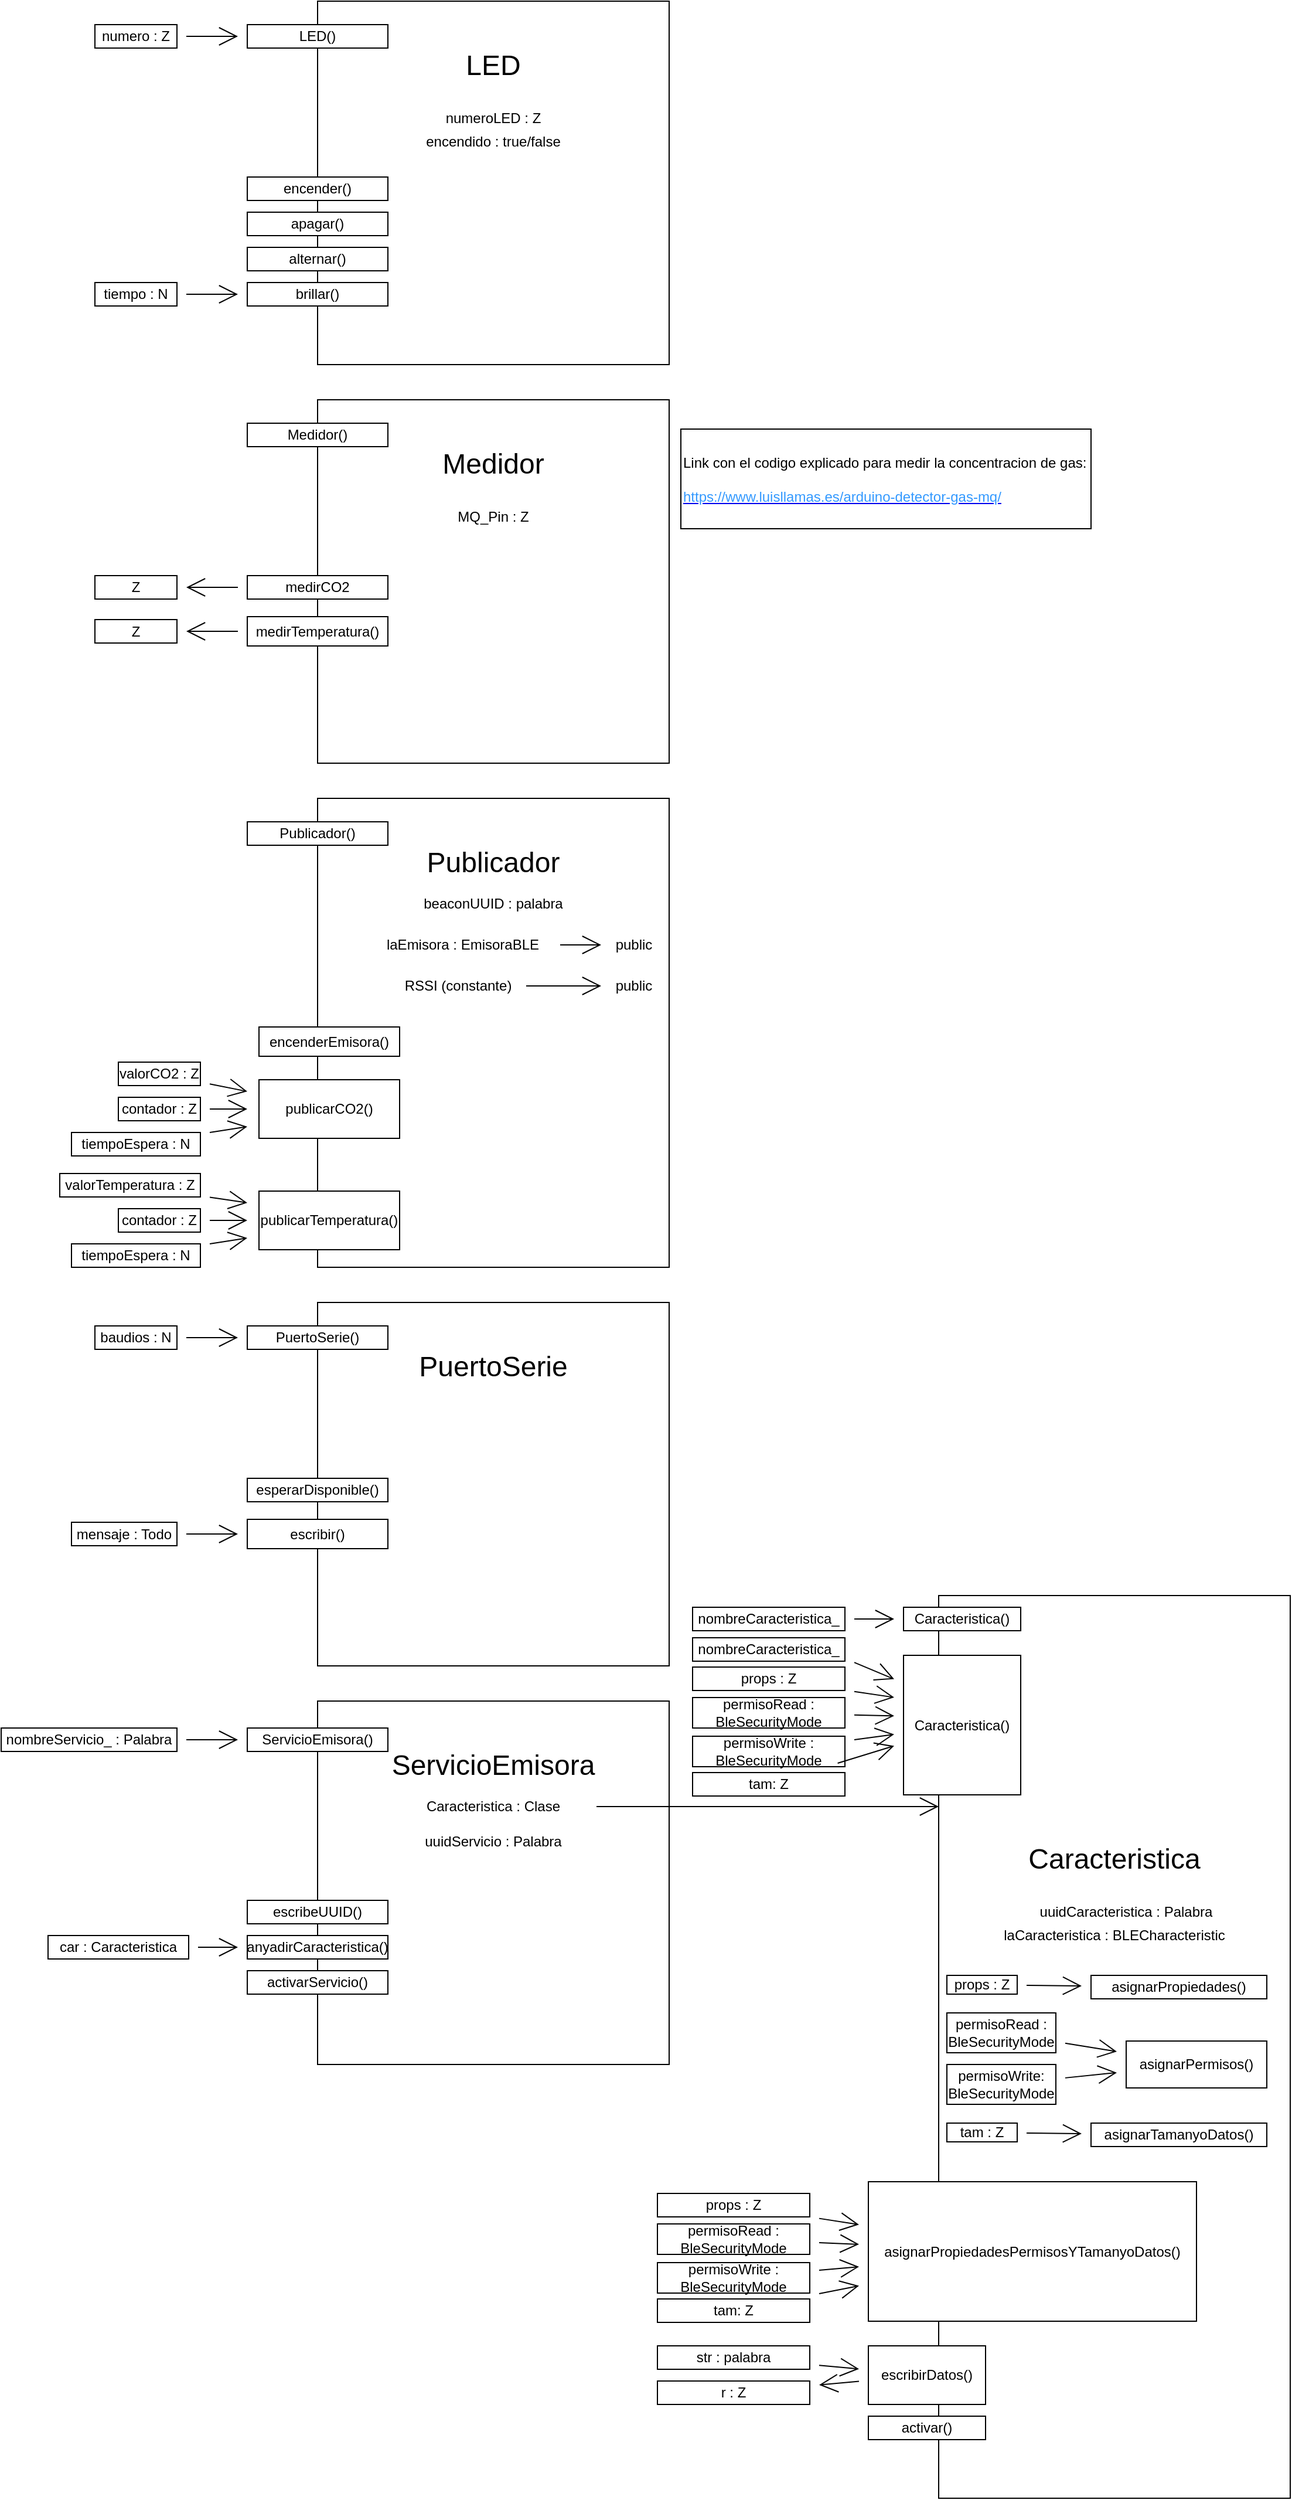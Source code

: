 <mxfile version="15.6.8" type="device"><diagram id="C5RBs43oDa-KdzZeNtuy" name="Page-1"><mxGraphModel dx="1483" dy="806" grid="1" gridSize="10" guides="1" tooltips="1" connect="1" arrows="1" fold="1" page="1" pageScale="1" pageWidth="827" pageHeight="1169" math="0" shadow="0"><root><mxCell id="WIyWlLk6GJQsqaUBKTNV-0"/><mxCell id="WIyWlLk6GJQsqaUBKTNV-1" parent="WIyWlLk6GJQsqaUBKTNV-0"/><mxCell id="JtwPhh4jglWqUuwUgCao-104" value="" style="rounded=0;whiteSpace=wrap;html=1;hachureGap=4;pointerEvents=0;strokeColor=default;" parent="WIyWlLk6GJQsqaUBKTNV-1" vertex="1"><mxGeometry x="820" y="1390" width="300" height="770" as="geometry"/></mxCell><mxCell id="JtwPhh4jglWqUuwUgCao-0" value="" style="rounded=0;whiteSpace=wrap;html=1;hachureGap=4;pointerEvents=0;strokeColor=default;" parent="WIyWlLk6GJQsqaUBKTNV-1" vertex="1"><mxGeometry x="290" y="30" width="300" height="310" as="geometry"/></mxCell><mxCell id="JtwPhh4jglWqUuwUgCao-1" value="&lt;font style=&quot;font-size: 24px&quot;&gt;LED&lt;/font&gt;" style="text;html=1;strokeColor=none;fillColor=none;align=center;verticalAlign=middle;whiteSpace=wrap;rounded=0;hachureGap=4;pointerEvents=0;" parent="WIyWlLk6GJQsqaUBKTNV-1" vertex="1"><mxGeometry x="390" y="60" width="100" height="50" as="geometry"/></mxCell><mxCell id="JtwPhh4jglWqUuwUgCao-2" value="numeroLED : Z" style="text;html=1;strokeColor=none;fillColor=none;align=center;verticalAlign=middle;whiteSpace=wrap;rounded=0;hachureGap=4;pointerEvents=0;" parent="WIyWlLk6GJQsqaUBKTNV-1" vertex="1"><mxGeometry x="325" y="120" width="230" height="20" as="geometry"/></mxCell><mxCell id="JtwPhh4jglWqUuwUgCao-3" value="encendido : true/false" style="text;html=1;strokeColor=none;fillColor=none;align=center;verticalAlign=middle;whiteSpace=wrap;rounded=0;hachureGap=4;pointerEvents=0;" parent="WIyWlLk6GJQsqaUBKTNV-1" vertex="1"><mxGeometry x="325" y="140" width="230" height="20" as="geometry"/></mxCell><mxCell id="JtwPhh4jglWqUuwUgCao-4" value="LED()" style="rounded=0;whiteSpace=wrap;html=1;hachureGap=4;pointerEvents=0;" parent="WIyWlLk6GJQsqaUBKTNV-1" vertex="1"><mxGeometry x="230" y="50" width="120" height="20" as="geometry"/></mxCell><mxCell id="JtwPhh4jglWqUuwUgCao-9" value="" style="edgeStyle=none;curved=1;rounded=0;orthogonalLoop=1;jettySize=auto;html=1;endArrow=open;startSize=14;endSize=14;sourcePerimeterSpacing=8;targetPerimeterSpacing=8;" parent="WIyWlLk6GJQsqaUBKTNV-1" source="JtwPhh4jglWqUuwUgCao-8" target="JtwPhh4jglWqUuwUgCao-4" edge="1"><mxGeometry relative="1" as="geometry"/></mxCell><mxCell id="JtwPhh4jglWqUuwUgCao-8" value="numero : Z" style="rounded=0;whiteSpace=wrap;html=1;hachureGap=4;pointerEvents=0;" parent="WIyWlLk6GJQsqaUBKTNV-1" vertex="1"><mxGeometry x="100" y="50" width="70" height="20" as="geometry"/></mxCell><mxCell id="JtwPhh4jglWqUuwUgCao-10" value="encender()" style="rounded=0;whiteSpace=wrap;html=1;hachureGap=4;pointerEvents=0;" parent="WIyWlLk6GJQsqaUBKTNV-1" vertex="1"><mxGeometry x="230" y="180" width="120" height="20" as="geometry"/></mxCell><mxCell id="JtwPhh4jglWqUuwUgCao-11" value="apagar()" style="rounded=0;whiteSpace=wrap;html=1;hachureGap=4;pointerEvents=0;" parent="WIyWlLk6GJQsqaUBKTNV-1" vertex="1"><mxGeometry x="230" y="210" width="120" height="20" as="geometry"/></mxCell><mxCell id="JtwPhh4jglWqUuwUgCao-12" value="alternar()" style="rounded=0;whiteSpace=wrap;html=1;hachureGap=4;pointerEvents=0;" parent="WIyWlLk6GJQsqaUBKTNV-1" vertex="1"><mxGeometry x="230" y="240" width="120" height="20" as="geometry"/></mxCell><mxCell id="JtwPhh4jglWqUuwUgCao-13" value="brillar()" style="rounded=0;whiteSpace=wrap;html=1;hachureGap=4;pointerEvents=0;" parent="WIyWlLk6GJQsqaUBKTNV-1" vertex="1"><mxGeometry x="230" y="270" width="120" height="20" as="geometry"/></mxCell><mxCell id="JtwPhh4jglWqUuwUgCao-16" value="" style="edgeStyle=none;curved=1;rounded=0;orthogonalLoop=1;jettySize=auto;html=1;endArrow=open;startSize=14;endSize=14;sourcePerimeterSpacing=8;targetPerimeterSpacing=8;" parent="WIyWlLk6GJQsqaUBKTNV-1" source="JtwPhh4jglWqUuwUgCao-14" target="JtwPhh4jglWqUuwUgCao-13" edge="1"><mxGeometry relative="1" as="geometry"/></mxCell><mxCell id="JtwPhh4jglWqUuwUgCao-14" value="tiempo : N" style="rounded=0;whiteSpace=wrap;html=1;hachureGap=4;pointerEvents=0;" parent="WIyWlLk6GJQsqaUBKTNV-1" vertex="1"><mxGeometry x="100" y="270" width="70" height="20" as="geometry"/></mxCell><mxCell id="JtwPhh4jglWqUuwUgCao-18" value="" style="rounded=0;whiteSpace=wrap;html=1;hachureGap=4;pointerEvents=0;strokeColor=default;" parent="WIyWlLk6GJQsqaUBKTNV-1" vertex="1"><mxGeometry x="290" y="370" width="300" height="310" as="geometry"/></mxCell><mxCell id="JtwPhh4jglWqUuwUgCao-19" value="&lt;font style=&quot;font-size: 24px&quot;&gt;Medidor&lt;/font&gt;" style="text;html=1;strokeColor=none;fillColor=none;align=center;verticalAlign=middle;whiteSpace=wrap;rounded=0;hachureGap=4;pointerEvents=0;" parent="WIyWlLk6GJQsqaUBKTNV-1" vertex="1"><mxGeometry x="390" y="400" width="100" height="50" as="geometry"/></mxCell><mxCell id="JtwPhh4jglWqUuwUgCao-22" value="Medidor()" style="rounded=0;whiteSpace=wrap;html=1;hachureGap=4;pointerEvents=0;" parent="WIyWlLk6GJQsqaUBKTNV-1" vertex="1"><mxGeometry x="230" y="390" width="120" height="20" as="geometry"/></mxCell><mxCell id="JtwPhh4jglWqUuwUgCao-33" value="" style="edgeStyle=none;curved=1;rounded=0;orthogonalLoop=1;jettySize=auto;html=1;endArrow=open;startSize=14;endSize=14;sourcePerimeterSpacing=8;targetPerimeterSpacing=8;" parent="WIyWlLk6GJQsqaUBKTNV-1" source="JtwPhh4jglWqUuwUgCao-25" target="JtwPhh4jglWqUuwUgCao-31" edge="1"><mxGeometry relative="1" as="geometry"/></mxCell><mxCell id="JtwPhh4jglWqUuwUgCao-25" value="medirCO2" style="rounded=0;whiteSpace=wrap;html=1;hachureGap=4;pointerEvents=0;" parent="WIyWlLk6GJQsqaUBKTNV-1" vertex="1"><mxGeometry x="230" y="520" width="120" height="20" as="geometry"/></mxCell><mxCell id="JtwPhh4jglWqUuwUgCao-29" value="" style="edgeStyle=none;curved=1;rounded=0;orthogonalLoop=1;jettySize=auto;html=1;endArrow=open;startSize=14;endSize=14;sourcePerimeterSpacing=8;targetPerimeterSpacing=8;" parent="WIyWlLk6GJQsqaUBKTNV-1" edge="1"><mxGeometry relative="1" as="geometry"><mxPoint x="222" y="620" as="targetPoint"/></mxGeometry></mxCell><mxCell id="JtwPhh4jglWqUuwUgCao-31" value="Z" style="rounded=0;whiteSpace=wrap;html=1;hachureGap=4;pointerEvents=0;" parent="WIyWlLk6GJQsqaUBKTNV-1" vertex="1"><mxGeometry x="100" y="520" width="70" height="20" as="geometry"/></mxCell><mxCell id="JtwPhh4jglWqUuwUgCao-40" value="" style="edgeStyle=none;curved=1;rounded=0;orthogonalLoop=1;jettySize=auto;html=1;endArrow=open;startSize=14;endSize=14;sourcePerimeterSpacing=8;targetPerimeterSpacing=8;" parent="WIyWlLk6GJQsqaUBKTNV-1" source="JtwPhh4jglWqUuwUgCao-37" target="JtwPhh4jglWqUuwUgCao-38" edge="1"><mxGeometry relative="1" as="geometry"/></mxCell><mxCell id="JtwPhh4jglWqUuwUgCao-37" value="medirTemperatura()" style="rounded=0;whiteSpace=wrap;html=1;hachureGap=4;pointerEvents=0;strokeColor=default;" parent="WIyWlLk6GJQsqaUBKTNV-1" vertex="1"><mxGeometry x="230" y="555" width="120" height="25" as="geometry"/></mxCell><mxCell id="JtwPhh4jglWqUuwUgCao-38" value="Z" style="rounded=0;whiteSpace=wrap;html=1;hachureGap=4;pointerEvents=0;" parent="WIyWlLk6GJQsqaUBKTNV-1" vertex="1"><mxGeometry x="100" y="557.5" width="70" height="20" as="geometry"/></mxCell><mxCell id="JtwPhh4jglWqUuwUgCao-41" value="" style="rounded=0;whiteSpace=wrap;html=1;hachureGap=4;pointerEvents=0;strokeColor=default;" parent="WIyWlLk6GJQsqaUBKTNV-1" vertex="1"><mxGeometry x="290" y="710" width="300" height="400" as="geometry"/></mxCell><mxCell id="JtwPhh4jglWqUuwUgCao-42" value="&lt;font style=&quot;font-size: 24px&quot;&gt;Publicador&lt;/font&gt;" style="text;html=1;strokeColor=none;fillColor=none;align=center;verticalAlign=middle;whiteSpace=wrap;rounded=0;hachureGap=4;pointerEvents=0;" parent="WIyWlLk6GJQsqaUBKTNV-1" vertex="1"><mxGeometry x="390" y="740" width="100" height="50" as="geometry"/></mxCell><mxCell id="JtwPhh4jglWqUuwUgCao-43" value="Publicador()" style="rounded=0;whiteSpace=wrap;html=1;hachureGap=4;pointerEvents=0;" parent="WIyWlLk6GJQsqaUBKTNV-1" vertex="1"><mxGeometry x="230" y="730" width="120" height="20" as="geometry"/></mxCell><mxCell id="JtwPhh4jglWqUuwUgCao-48" value="publicarCO2()" style="rounded=0;whiteSpace=wrap;html=1;hachureGap=4;pointerEvents=0;strokeColor=default;" parent="WIyWlLk6GJQsqaUBKTNV-1" vertex="1"><mxGeometry x="240" y="950" width="120" height="50" as="geometry"/></mxCell><mxCell id="JtwPhh4jglWqUuwUgCao-53" value="beaconUUID : palabra" style="text;html=1;strokeColor=none;fillColor=none;align=center;verticalAlign=middle;whiteSpace=wrap;rounded=0;hachureGap=4;pointerEvents=0;" parent="WIyWlLk6GJQsqaUBKTNV-1" vertex="1"><mxGeometry x="325" y="790" width="230" height="20" as="geometry"/></mxCell><mxCell id="JtwPhh4jglWqUuwUgCao-59" value="" style="edgeStyle=none;curved=1;rounded=0;orthogonalLoop=1;jettySize=auto;html=1;endArrow=open;startSize=14;endSize=14;sourcePerimeterSpacing=8;targetPerimeterSpacing=8;" parent="WIyWlLk6GJQsqaUBKTNV-1" source="JtwPhh4jglWqUuwUgCao-55" target="JtwPhh4jglWqUuwUgCao-58" edge="1"><mxGeometry relative="1" as="geometry"/></mxCell><mxCell id="JtwPhh4jglWqUuwUgCao-55" value="laEmisora : EmisoraBLE" style="rounded=0;whiteSpace=wrap;html=1;hachureGap=4;pointerEvents=0;strokeColor=none;" parent="WIyWlLk6GJQsqaUBKTNV-1" vertex="1"><mxGeometry x="339" y="820" width="150" height="30" as="geometry"/></mxCell><mxCell id="JtwPhh4jglWqUuwUgCao-58" value="public" style="text;html=1;strokeColor=none;fillColor=none;align=center;verticalAlign=middle;whiteSpace=wrap;rounded=0;hachureGap=4;pointerEvents=0;" parent="WIyWlLk6GJQsqaUBKTNV-1" vertex="1"><mxGeometry x="540" y="825" width="40" height="20" as="geometry"/></mxCell><mxCell id="JtwPhh4jglWqUuwUgCao-62" value="" style="edgeStyle=none;curved=1;rounded=0;orthogonalLoop=1;jettySize=auto;html=1;endArrow=open;startSize=14;endSize=14;sourcePerimeterSpacing=8;targetPerimeterSpacing=8;" parent="WIyWlLk6GJQsqaUBKTNV-1" source="JtwPhh4jglWqUuwUgCao-60" target="JtwPhh4jglWqUuwUgCao-61" edge="1"><mxGeometry relative="1" as="geometry"/></mxCell><mxCell id="JtwPhh4jglWqUuwUgCao-60" value="RSSI (constante)" style="text;html=1;strokeColor=none;fillColor=none;align=center;verticalAlign=middle;whiteSpace=wrap;rounded=0;hachureGap=4;pointerEvents=0;" parent="WIyWlLk6GJQsqaUBKTNV-1" vertex="1"><mxGeometry x="360" y="860" width="100" height="20" as="geometry"/></mxCell><mxCell id="JtwPhh4jglWqUuwUgCao-61" value="public" style="text;html=1;strokeColor=none;fillColor=none;align=center;verticalAlign=middle;whiteSpace=wrap;rounded=0;hachureGap=4;pointerEvents=0;" parent="WIyWlLk6GJQsqaUBKTNV-1" vertex="1"><mxGeometry x="540" y="860" width="40" height="20" as="geometry"/></mxCell><mxCell id="JtwPhh4jglWqUuwUgCao-63" value="encenderEmisora()" style="rounded=0;whiteSpace=wrap;html=1;hachureGap=4;pointerEvents=0;strokeColor=default;" parent="WIyWlLk6GJQsqaUBKTNV-1" vertex="1"><mxGeometry x="240" y="905" width="120" height="25" as="geometry"/></mxCell><mxCell id="JtwPhh4jglWqUuwUgCao-69" style="edgeStyle=none;curved=1;rounded=0;orthogonalLoop=1;jettySize=auto;html=1;endArrow=open;startSize=14;endSize=14;sourcePerimeterSpacing=8;targetPerimeterSpacing=8;" parent="WIyWlLk6GJQsqaUBKTNV-1" source="JtwPhh4jglWqUuwUgCao-64" edge="1"><mxGeometry relative="1" as="geometry"><mxPoint x="230" y="960" as="targetPoint"/></mxGeometry></mxCell><mxCell id="JtwPhh4jglWqUuwUgCao-64" value="valorCO2 : Z" style="rounded=0;whiteSpace=wrap;html=1;hachureGap=4;pointerEvents=0;" parent="WIyWlLk6GJQsqaUBKTNV-1" vertex="1"><mxGeometry x="120" y="935" width="70" height="20" as="geometry"/></mxCell><mxCell id="JtwPhh4jglWqUuwUgCao-72" style="edgeStyle=none;curved=1;rounded=0;orthogonalLoop=1;jettySize=auto;html=1;endArrow=open;startSize=14;endSize=14;sourcePerimeterSpacing=8;targetPerimeterSpacing=8;" parent="WIyWlLk6GJQsqaUBKTNV-1" source="JtwPhh4jglWqUuwUgCao-65" edge="1"><mxGeometry relative="1" as="geometry"><mxPoint x="230" y="975" as="targetPoint"/></mxGeometry></mxCell><mxCell id="JtwPhh4jglWqUuwUgCao-65" value="contador : Z" style="rounded=0;whiteSpace=wrap;html=1;hachureGap=4;pointerEvents=0;" parent="WIyWlLk6GJQsqaUBKTNV-1" vertex="1"><mxGeometry x="120" y="965" width="70" height="20" as="geometry"/></mxCell><mxCell id="JtwPhh4jglWqUuwUgCao-73" style="edgeStyle=none;curved=1;rounded=0;orthogonalLoop=1;jettySize=auto;html=1;endArrow=open;startSize=14;endSize=14;sourcePerimeterSpacing=8;targetPerimeterSpacing=8;" parent="WIyWlLk6GJQsqaUBKTNV-1" source="JtwPhh4jglWqUuwUgCao-67" edge="1"><mxGeometry relative="1" as="geometry"><mxPoint x="230" y="990" as="targetPoint"/></mxGeometry></mxCell><mxCell id="JtwPhh4jglWqUuwUgCao-67" value="tiempoEspera : N" style="rounded=0;whiteSpace=wrap;html=1;hachureGap=4;pointerEvents=0;" parent="WIyWlLk6GJQsqaUBKTNV-1" vertex="1"><mxGeometry x="80" y="995" width="110" height="20" as="geometry"/></mxCell><mxCell id="JtwPhh4jglWqUuwUgCao-74" value="publicarTemperatura()" style="rounded=0;whiteSpace=wrap;html=1;hachureGap=4;pointerEvents=0;strokeColor=default;" parent="WIyWlLk6GJQsqaUBKTNV-1" vertex="1"><mxGeometry x="240" y="1045" width="120" height="50" as="geometry"/></mxCell><mxCell id="JtwPhh4jglWqUuwUgCao-75" style="edgeStyle=none;curved=1;rounded=0;orthogonalLoop=1;jettySize=auto;html=1;endArrow=open;startSize=14;endSize=14;sourcePerimeterSpacing=8;targetPerimeterSpacing=8;" parent="WIyWlLk6GJQsqaUBKTNV-1" source="JtwPhh4jglWqUuwUgCao-76" edge="1"><mxGeometry relative="1" as="geometry"><mxPoint x="230" y="1055" as="targetPoint"/></mxGeometry></mxCell><mxCell id="JtwPhh4jglWqUuwUgCao-76" value="valorTemperatura : Z" style="rounded=0;whiteSpace=wrap;html=1;hachureGap=4;pointerEvents=0;" parent="WIyWlLk6GJQsqaUBKTNV-1" vertex="1"><mxGeometry x="70" y="1030" width="120" height="20" as="geometry"/></mxCell><mxCell id="JtwPhh4jglWqUuwUgCao-77" style="edgeStyle=none;curved=1;rounded=0;orthogonalLoop=1;jettySize=auto;html=1;endArrow=open;startSize=14;endSize=14;sourcePerimeterSpacing=8;targetPerimeterSpacing=8;" parent="WIyWlLk6GJQsqaUBKTNV-1" source="JtwPhh4jglWqUuwUgCao-78" edge="1"><mxGeometry relative="1" as="geometry"><mxPoint x="230" y="1070" as="targetPoint"/></mxGeometry></mxCell><mxCell id="JtwPhh4jglWqUuwUgCao-78" value="contador : Z" style="rounded=0;whiteSpace=wrap;html=1;hachureGap=4;pointerEvents=0;" parent="WIyWlLk6GJQsqaUBKTNV-1" vertex="1"><mxGeometry x="120" y="1060" width="70" height="20" as="geometry"/></mxCell><mxCell id="JtwPhh4jglWqUuwUgCao-79" style="edgeStyle=none;curved=1;rounded=0;orthogonalLoop=1;jettySize=auto;html=1;endArrow=open;startSize=14;endSize=14;sourcePerimeterSpacing=8;targetPerimeterSpacing=8;" parent="WIyWlLk6GJQsqaUBKTNV-1" source="JtwPhh4jglWqUuwUgCao-80" edge="1"><mxGeometry relative="1" as="geometry"><mxPoint x="230" y="1085" as="targetPoint"/></mxGeometry></mxCell><mxCell id="JtwPhh4jglWqUuwUgCao-80" value="tiempoEspera : N" style="rounded=0;whiteSpace=wrap;html=1;hachureGap=4;pointerEvents=0;" parent="WIyWlLk6GJQsqaUBKTNV-1" vertex="1"><mxGeometry x="80" y="1090" width="110" height="20" as="geometry"/></mxCell><mxCell id="JtwPhh4jglWqUuwUgCao-81" value="" style="rounded=0;whiteSpace=wrap;html=1;hachureGap=4;pointerEvents=0;strokeColor=default;" parent="WIyWlLk6GJQsqaUBKTNV-1" vertex="1"><mxGeometry x="290" y="1140" width="300" height="310" as="geometry"/></mxCell><mxCell id="JtwPhh4jglWqUuwUgCao-82" value="&lt;font style=&quot;font-size: 24px&quot;&gt;PuertoSerie&lt;/font&gt;" style="text;html=1;strokeColor=none;fillColor=none;align=center;verticalAlign=middle;whiteSpace=wrap;rounded=0;hachureGap=4;pointerEvents=0;" parent="WIyWlLk6GJQsqaUBKTNV-1" vertex="1"><mxGeometry x="390" y="1170" width="100" height="50" as="geometry"/></mxCell><mxCell id="JtwPhh4jglWqUuwUgCao-83" value="PuertoSerie()" style="rounded=0;whiteSpace=wrap;html=1;hachureGap=4;pointerEvents=0;" parent="WIyWlLk6GJQsqaUBKTNV-1" vertex="1"><mxGeometry x="230" y="1160" width="120" height="20" as="geometry"/></mxCell><mxCell id="JtwPhh4jglWqUuwUgCao-85" value="esperarDisponible()" style="rounded=0;whiteSpace=wrap;html=1;hachureGap=4;pointerEvents=0;" parent="WIyWlLk6GJQsqaUBKTNV-1" vertex="1"><mxGeometry x="230" y="1290" width="120" height="20" as="geometry"/></mxCell><mxCell id="JtwPhh4jglWqUuwUgCao-88" value="escribir()" style="rounded=0;whiteSpace=wrap;html=1;hachureGap=4;pointerEvents=0;strokeColor=default;" parent="WIyWlLk6GJQsqaUBKTNV-1" vertex="1"><mxGeometry x="230" y="1325" width="120" height="25" as="geometry"/></mxCell><mxCell id="JtwPhh4jglWqUuwUgCao-92" value="" style="edgeStyle=none;curved=1;rounded=0;orthogonalLoop=1;jettySize=auto;html=1;endArrow=open;startSize=14;endSize=14;sourcePerimeterSpacing=8;targetPerimeterSpacing=8;" parent="WIyWlLk6GJQsqaUBKTNV-1" source="JtwPhh4jglWqUuwUgCao-89" target="JtwPhh4jglWqUuwUgCao-88" edge="1"><mxGeometry relative="1" as="geometry"/></mxCell><mxCell id="JtwPhh4jglWqUuwUgCao-89" value="mensaje : Todo" style="rounded=0;whiteSpace=wrap;html=1;hachureGap=4;pointerEvents=0;" parent="WIyWlLk6GJQsqaUBKTNV-1" vertex="1"><mxGeometry x="80" y="1327.5" width="90" height="20" as="geometry"/></mxCell><mxCell id="JtwPhh4jglWqUuwUgCao-91" value="" style="edgeStyle=none;curved=1;rounded=0;orthogonalLoop=1;jettySize=auto;html=1;endArrow=open;startSize=14;endSize=14;sourcePerimeterSpacing=8;targetPerimeterSpacing=8;" parent="WIyWlLk6GJQsqaUBKTNV-1" source="JtwPhh4jglWqUuwUgCao-90" target="JtwPhh4jglWqUuwUgCao-83" edge="1"><mxGeometry relative="1" as="geometry"/></mxCell><mxCell id="JtwPhh4jglWqUuwUgCao-90" value="baudios : N" style="rounded=0;whiteSpace=wrap;html=1;hachureGap=4;pointerEvents=0;" parent="WIyWlLk6GJQsqaUBKTNV-1" vertex="1"><mxGeometry x="100" y="1160" width="70" height="20" as="geometry"/></mxCell><mxCell id="JtwPhh4jglWqUuwUgCao-93" value="" style="rounded=0;whiteSpace=wrap;html=1;hachureGap=4;pointerEvents=0;strokeColor=default;" parent="WIyWlLk6GJQsqaUBKTNV-1" vertex="1"><mxGeometry x="290" y="1480" width="300" height="310" as="geometry"/></mxCell><mxCell id="JtwPhh4jglWqUuwUgCao-94" value="&lt;font style=&quot;font-size: 24px&quot;&gt;ServicioEmisora&lt;/font&gt;" style="text;html=1;strokeColor=none;fillColor=none;align=center;verticalAlign=middle;whiteSpace=wrap;rounded=0;hachureGap=4;pointerEvents=0;" parent="WIyWlLk6GJQsqaUBKTNV-1" vertex="1"><mxGeometry x="390" y="1510" width="100" height="50" as="geometry"/></mxCell><mxCell id="JtwPhh4jglWqUuwUgCao-112" style="edgeStyle=none;curved=1;rounded=0;orthogonalLoop=1;jettySize=auto;html=1;endArrow=open;startSize=14;endSize=14;sourcePerimeterSpacing=8;targetPerimeterSpacing=8;" parent="WIyWlLk6GJQsqaUBKTNV-1" source="JtwPhh4jglWqUuwUgCao-102" edge="1"><mxGeometry relative="1" as="geometry"><mxPoint x="820" y="1570" as="targetPoint"/></mxGeometry></mxCell><mxCell id="JtwPhh4jglWqUuwUgCao-102" value="Caracteristica : Clase" style="text;html=1;strokeColor=none;fillColor=none;align=center;verticalAlign=middle;whiteSpace=wrap;rounded=0;hachureGap=4;pointerEvents=0;" parent="WIyWlLk6GJQsqaUBKTNV-1" vertex="1"><mxGeometry x="360" y="1560" width="160" height="20" as="geometry"/></mxCell><mxCell id="JtwPhh4jglWqUuwUgCao-105" value="&lt;font style=&quot;font-size: 24px&quot;&gt;Caracteristica&lt;/font&gt;" style="text;html=1;strokeColor=none;fillColor=none;align=center;verticalAlign=middle;whiteSpace=wrap;rounded=0;hachureGap=4;pointerEvents=0;" parent="WIyWlLk6GJQsqaUBKTNV-1" vertex="1"><mxGeometry x="920" y="1590" width="100" height="50" as="geometry"/></mxCell><mxCell id="JtwPhh4jglWqUuwUgCao-106" value="Caracteristica()" style="rounded=0;whiteSpace=wrap;html=1;hachureGap=4;pointerEvents=0;" parent="WIyWlLk6GJQsqaUBKTNV-1" vertex="1"><mxGeometry x="790" y="1400" width="100" height="20" as="geometry"/></mxCell><mxCell id="JtwPhh4jglWqUuwUgCao-115" value="" style="edgeStyle=none;curved=1;rounded=0;orthogonalLoop=1;jettySize=auto;html=1;endArrow=open;startSize=14;endSize=14;sourcePerimeterSpacing=8;targetPerimeterSpacing=8;" parent="WIyWlLk6GJQsqaUBKTNV-1" source="JtwPhh4jglWqUuwUgCao-111" target="JtwPhh4jglWqUuwUgCao-106" edge="1"><mxGeometry relative="1" as="geometry"/></mxCell><mxCell id="JtwPhh4jglWqUuwUgCao-111" value="nombreCaracteristica_" style="rounded=0;whiteSpace=wrap;html=1;hachureGap=4;pointerEvents=0;" parent="WIyWlLk6GJQsqaUBKTNV-1" vertex="1"><mxGeometry x="610" y="1400" width="130" height="20" as="geometry"/></mxCell><mxCell id="JtwPhh4jglWqUuwUgCao-113" value="laCaracteristica : BLECharacteristic" style="text;html=1;strokeColor=none;fillColor=none;align=center;verticalAlign=middle;whiteSpace=wrap;rounded=0;hachureGap=4;pointerEvents=0;" parent="WIyWlLk6GJQsqaUBKTNV-1" vertex="1"><mxGeometry x="865" y="1670" width="210" height="20" as="geometry"/></mxCell><mxCell id="JtwPhh4jglWqUuwUgCao-114" value="uuidCaracteristica : Palabra" style="text;html=1;strokeColor=none;fillColor=none;align=center;verticalAlign=middle;whiteSpace=wrap;rounded=0;hachureGap=4;pointerEvents=0;" parent="WIyWlLk6GJQsqaUBKTNV-1" vertex="1"><mxGeometry x="900" y="1650" width="160" height="20" as="geometry"/></mxCell><mxCell id="JtwPhh4jglWqUuwUgCao-117" value="Caracteristica()" style="rounded=0;whiteSpace=wrap;html=1;hachureGap=4;pointerEvents=0;" parent="WIyWlLk6GJQsqaUBKTNV-1" vertex="1"><mxGeometry x="790" y="1441" width="100" height="119" as="geometry"/></mxCell><mxCell id="JtwPhh4jglWqUuwUgCao-118" value="" style="edgeStyle=none;curved=1;rounded=0;orthogonalLoop=1;jettySize=auto;html=1;endArrow=open;startSize=14;endSize=14;sourcePerimeterSpacing=8;targetPerimeterSpacing=8;" parent="WIyWlLk6GJQsqaUBKTNV-1" edge="1"><mxGeometry relative="1" as="geometry"><mxPoint x="748" y="1447.061" as="sourcePoint"/><mxPoint x="782" y="1461.266" as="targetPoint"/></mxGeometry></mxCell><mxCell id="JtwPhh4jglWqUuwUgCao-119" value="nombreCaracteristica_" style="rounded=0;whiteSpace=wrap;html=1;hachureGap=4;pointerEvents=0;" parent="WIyWlLk6GJQsqaUBKTNV-1" vertex="1"><mxGeometry x="610" y="1426" width="130" height="20" as="geometry"/></mxCell><mxCell id="JtwPhh4jglWqUuwUgCao-121" value="" style="edgeStyle=none;curved=1;rounded=0;orthogonalLoop=1;jettySize=auto;html=1;endArrow=open;startSize=14;endSize=14;sourcePerimeterSpacing=8;targetPerimeterSpacing=8;" parent="WIyWlLk6GJQsqaUBKTNV-1" source="JtwPhh4jglWqUuwUgCao-120" edge="1"><mxGeometry relative="1" as="geometry"><mxPoint x="782" y="1476.888" as="targetPoint"/></mxGeometry></mxCell><mxCell id="JtwPhh4jglWqUuwUgCao-120" value="props : Z" style="rounded=0;whiteSpace=wrap;html=1;hachureGap=4;pointerEvents=0;" parent="WIyWlLk6GJQsqaUBKTNV-1" vertex="1"><mxGeometry x="610" y="1451" width="130" height="20" as="geometry"/></mxCell><mxCell id="JtwPhh4jglWqUuwUgCao-125" value="" style="edgeStyle=none;curved=1;rounded=0;orthogonalLoop=1;jettySize=auto;html=1;endArrow=open;startSize=14;endSize=14;sourcePerimeterSpacing=8;targetPerimeterSpacing=8;" parent="WIyWlLk6GJQsqaUBKTNV-1" source="JtwPhh4jglWqUuwUgCao-122" edge="1"><mxGeometry relative="1" as="geometry"><mxPoint x="782" y="1492.676" as="targetPoint"/></mxGeometry></mxCell><mxCell id="JtwPhh4jglWqUuwUgCao-122" value="permisoRead : BleSecurityMode" style="rounded=0;whiteSpace=wrap;html=1;hachureGap=4;pointerEvents=0;" parent="WIyWlLk6GJQsqaUBKTNV-1" vertex="1"><mxGeometry x="610" y="1477" width="130" height="26" as="geometry"/></mxCell><mxCell id="JtwPhh4jglWqUuwUgCao-126" value="" style="edgeStyle=none;curved=1;rounded=0;orthogonalLoop=1;jettySize=auto;html=1;endArrow=open;startSize=14;endSize=14;sourcePerimeterSpacing=8;targetPerimeterSpacing=8;" parent="WIyWlLk6GJQsqaUBKTNV-1" source="JtwPhh4jglWqUuwUgCao-123" target="JtwPhh4jglWqUuwUgCao-117" edge="1"><mxGeometry relative="1" as="geometry"/></mxCell><mxCell id="JtwPhh4jglWqUuwUgCao-123" value="permisoWrite : BleSecurityMode" style="rounded=0;whiteSpace=wrap;html=1;hachureGap=4;pointerEvents=0;" parent="WIyWlLk6GJQsqaUBKTNV-1" vertex="1"><mxGeometry x="610" y="1510" width="130" height="26" as="geometry"/></mxCell><mxCell id="JtwPhh4jglWqUuwUgCao-127" value="" style="edgeStyle=none;curved=1;rounded=0;orthogonalLoop=1;jettySize=auto;html=1;endArrow=open;startSize=14;endSize=14;sourcePerimeterSpacing=8;targetPerimeterSpacing=8;" parent="WIyWlLk6GJQsqaUBKTNV-1" source="JtwPhh4jglWqUuwUgCao-124" target="JtwPhh4jglWqUuwUgCao-117" edge="1"><mxGeometry relative="1" as="geometry"/></mxCell><mxCell id="JtwPhh4jglWqUuwUgCao-124" value="tam: Z" style="rounded=0;whiteSpace=wrap;html=1;hachureGap=4;pointerEvents=0;" parent="WIyWlLk6GJQsqaUBKTNV-1" vertex="1"><mxGeometry x="610" y="1541" width="130" height="20" as="geometry"/></mxCell><mxCell id="JtwPhh4jglWqUuwUgCao-130" value="asignarPropiedades()" style="rounded=0;whiteSpace=wrap;html=1;hachureGap=4;pointerEvents=0;strokeColor=default;" parent="WIyWlLk6GJQsqaUBKTNV-1" vertex="1"><mxGeometry x="950" y="1714" width="150" height="20" as="geometry"/></mxCell><mxCell id="JtwPhh4jglWqUuwUgCao-132" value="" style="edgeStyle=none;curved=1;rounded=0;orthogonalLoop=1;jettySize=auto;html=1;endArrow=open;startSize=14;endSize=14;sourcePerimeterSpacing=8;targetPerimeterSpacing=8;" parent="WIyWlLk6GJQsqaUBKTNV-1" source="JtwPhh4jglWqUuwUgCao-131" target="JtwPhh4jglWqUuwUgCao-130" edge="1"><mxGeometry relative="1" as="geometry"/></mxCell><mxCell id="JtwPhh4jglWqUuwUgCao-131" value="props : Z" style="rounded=0;whiteSpace=wrap;html=1;hachureGap=4;pointerEvents=0;strokeColor=default;" parent="WIyWlLk6GJQsqaUBKTNV-1" vertex="1"><mxGeometry x="827" y="1714" width="60" height="16" as="geometry"/></mxCell><mxCell id="JtwPhh4jglWqUuwUgCao-133" value="asignarPermisos()" style="rounded=0;whiteSpace=wrap;html=1;hachureGap=4;pointerEvents=0;strokeColor=default;" parent="WIyWlLk6GJQsqaUBKTNV-1" vertex="1"><mxGeometry x="980" y="1770" width="120" height="40" as="geometry"/></mxCell><mxCell id="JtwPhh4jglWqUuwUgCao-135" value="" style="edgeStyle=none;curved=1;rounded=0;orthogonalLoop=1;jettySize=auto;html=1;endArrow=open;startSize=14;endSize=14;sourcePerimeterSpacing=8;targetPerimeterSpacing=8;" parent="WIyWlLk6GJQsqaUBKTNV-1" source="JtwPhh4jglWqUuwUgCao-134" target="JtwPhh4jglWqUuwUgCao-133" edge="1"><mxGeometry relative="1" as="geometry"/></mxCell><mxCell id="JtwPhh4jglWqUuwUgCao-134" value="permisoRead : BleSecurityMode" style="rounded=0;whiteSpace=wrap;html=1;hachureGap=4;pointerEvents=0;strokeColor=default;" parent="WIyWlLk6GJQsqaUBKTNV-1" vertex="1"><mxGeometry x="827" y="1746" width="93" height="34" as="geometry"/></mxCell><mxCell id="JtwPhh4jglWqUuwUgCao-138" value="" style="edgeStyle=none;curved=1;rounded=0;orthogonalLoop=1;jettySize=auto;html=1;endArrow=open;startSize=14;endSize=14;sourcePerimeterSpacing=8;targetPerimeterSpacing=8;" parent="WIyWlLk6GJQsqaUBKTNV-1" source="JtwPhh4jglWqUuwUgCao-136" target="JtwPhh4jglWqUuwUgCao-133" edge="1"><mxGeometry relative="1" as="geometry"/></mxCell><mxCell id="JtwPhh4jglWqUuwUgCao-136" value="permisoWrite: BleSecurityMode" style="rounded=0;whiteSpace=wrap;html=1;hachureGap=4;pointerEvents=0;strokeColor=default;" parent="WIyWlLk6GJQsqaUBKTNV-1" vertex="1"><mxGeometry x="827" y="1790" width="93" height="34" as="geometry"/></mxCell><mxCell id="JtwPhh4jglWqUuwUgCao-139" value="asignarTamanyoDatos()" style="rounded=0;whiteSpace=wrap;html=1;hachureGap=4;pointerEvents=0;strokeColor=default;" parent="WIyWlLk6GJQsqaUBKTNV-1" vertex="1"><mxGeometry x="950" y="1840" width="150" height="20" as="geometry"/></mxCell><mxCell id="JtwPhh4jglWqUuwUgCao-140" value="" style="edgeStyle=none;curved=1;rounded=0;orthogonalLoop=1;jettySize=auto;html=1;endArrow=open;startSize=14;endSize=14;sourcePerimeterSpacing=8;targetPerimeterSpacing=8;" parent="WIyWlLk6GJQsqaUBKTNV-1" source="JtwPhh4jglWqUuwUgCao-141" target="JtwPhh4jglWqUuwUgCao-139" edge="1"><mxGeometry relative="1" as="geometry"/></mxCell><mxCell id="JtwPhh4jglWqUuwUgCao-141" value="tam : Z" style="rounded=0;whiteSpace=wrap;html=1;hachureGap=4;pointerEvents=0;strokeColor=default;" parent="WIyWlLk6GJQsqaUBKTNV-1" vertex="1"><mxGeometry x="827" y="1840" width="60" height="16" as="geometry"/></mxCell><mxCell id="JtwPhh4jglWqUuwUgCao-142" value="asignarPropiedadesPermisosYTamanyoDatos()" style="rounded=0;whiteSpace=wrap;html=1;hachureGap=4;pointerEvents=0;" parent="WIyWlLk6GJQsqaUBKTNV-1" vertex="1"><mxGeometry x="760" y="1890" width="280" height="119" as="geometry"/></mxCell><mxCell id="JtwPhh4jglWqUuwUgCao-147" value="" style="edgeStyle=none;curved=1;rounded=0;orthogonalLoop=1;jettySize=auto;html=1;endArrow=open;startSize=14;endSize=14;sourcePerimeterSpacing=8;targetPerimeterSpacing=8;" parent="WIyWlLk6GJQsqaUBKTNV-1" source="JtwPhh4jglWqUuwUgCao-143" target="JtwPhh4jglWqUuwUgCao-142" edge="1"><mxGeometry relative="1" as="geometry"/></mxCell><mxCell id="JtwPhh4jglWqUuwUgCao-143" value="props : Z" style="rounded=0;whiteSpace=wrap;html=1;hachureGap=4;pointerEvents=0;" parent="WIyWlLk6GJQsqaUBKTNV-1" vertex="1"><mxGeometry x="580" y="1900" width="130" height="20" as="geometry"/></mxCell><mxCell id="JtwPhh4jglWqUuwUgCao-148" value="" style="edgeStyle=none;curved=1;rounded=0;orthogonalLoop=1;jettySize=auto;html=1;endArrow=open;startSize=14;endSize=14;sourcePerimeterSpacing=8;targetPerimeterSpacing=8;" parent="WIyWlLk6GJQsqaUBKTNV-1" source="JtwPhh4jglWqUuwUgCao-144" target="JtwPhh4jglWqUuwUgCao-142" edge="1"><mxGeometry relative="1" as="geometry"/></mxCell><mxCell id="JtwPhh4jglWqUuwUgCao-144" value="permisoRead : BleSecurityMode" style="rounded=0;whiteSpace=wrap;html=1;hachureGap=4;pointerEvents=0;" parent="WIyWlLk6GJQsqaUBKTNV-1" vertex="1"><mxGeometry x="580" y="1926" width="130" height="26" as="geometry"/></mxCell><mxCell id="JtwPhh4jglWqUuwUgCao-149" value="" style="edgeStyle=none;curved=1;rounded=0;orthogonalLoop=1;jettySize=auto;html=1;endArrow=open;startSize=14;endSize=14;sourcePerimeterSpacing=8;targetPerimeterSpacing=8;" parent="WIyWlLk6GJQsqaUBKTNV-1" source="JtwPhh4jglWqUuwUgCao-145" target="JtwPhh4jglWqUuwUgCao-142" edge="1"><mxGeometry relative="1" as="geometry"/></mxCell><mxCell id="JtwPhh4jglWqUuwUgCao-145" value="permisoWrite : BleSecurityMode" style="rounded=0;whiteSpace=wrap;html=1;hachureGap=4;pointerEvents=0;" parent="WIyWlLk6GJQsqaUBKTNV-1" vertex="1"><mxGeometry x="580" y="1959" width="130" height="26" as="geometry"/></mxCell><mxCell id="JtwPhh4jglWqUuwUgCao-150" value="" style="edgeStyle=none;curved=1;rounded=0;orthogonalLoop=1;jettySize=auto;html=1;endArrow=open;startSize=14;endSize=14;sourcePerimeterSpacing=8;targetPerimeterSpacing=8;" parent="WIyWlLk6GJQsqaUBKTNV-1" source="JtwPhh4jglWqUuwUgCao-146" target="JtwPhh4jglWqUuwUgCao-142" edge="1"><mxGeometry relative="1" as="geometry"/></mxCell><mxCell id="JtwPhh4jglWqUuwUgCao-146" value="tam: Z" style="rounded=0;whiteSpace=wrap;html=1;hachureGap=4;pointerEvents=0;" parent="WIyWlLk6GJQsqaUBKTNV-1" vertex="1"><mxGeometry x="580" y="1990" width="130" height="20" as="geometry"/></mxCell><mxCell id="JtwPhh4jglWqUuwUgCao-155" value="" style="edgeStyle=none;curved=1;rounded=0;orthogonalLoop=1;jettySize=auto;html=1;endArrow=open;startSize=14;endSize=14;sourcePerimeterSpacing=8;targetPerimeterSpacing=8;" parent="WIyWlLk6GJQsqaUBKTNV-1" source="JtwPhh4jglWqUuwUgCao-151" target="JtwPhh4jglWqUuwUgCao-154" edge="1"><mxGeometry relative="1" as="geometry"/></mxCell><mxCell id="JtwPhh4jglWqUuwUgCao-151" value="escribirDatos()" style="rounded=0;whiteSpace=wrap;html=1;hachureGap=4;pointerEvents=0;" parent="WIyWlLk6GJQsqaUBKTNV-1" vertex="1"><mxGeometry x="760" y="2030" width="100" height="50" as="geometry"/></mxCell><mxCell id="JtwPhh4jglWqUuwUgCao-153" value="" style="edgeStyle=none;curved=1;rounded=0;orthogonalLoop=1;jettySize=auto;html=1;endArrow=open;startSize=14;endSize=14;sourcePerimeterSpacing=8;targetPerimeterSpacing=8;" parent="WIyWlLk6GJQsqaUBKTNV-1" source="JtwPhh4jglWqUuwUgCao-152" target="JtwPhh4jglWqUuwUgCao-151" edge="1"><mxGeometry relative="1" as="geometry"/></mxCell><mxCell id="JtwPhh4jglWqUuwUgCao-152" value="str : palabra" style="rounded=0;whiteSpace=wrap;html=1;hachureGap=4;pointerEvents=0;" parent="WIyWlLk6GJQsqaUBKTNV-1" vertex="1"><mxGeometry x="580" y="2030" width="130" height="20" as="geometry"/></mxCell><mxCell id="JtwPhh4jglWqUuwUgCao-154" value="r : Z" style="rounded=0;whiteSpace=wrap;html=1;hachureGap=4;pointerEvents=0;" parent="WIyWlLk6GJQsqaUBKTNV-1" vertex="1"><mxGeometry x="580" y="2060" width="130" height="20" as="geometry"/></mxCell><mxCell id="JtwPhh4jglWqUuwUgCao-156" value="activar()" style="rounded=0;whiteSpace=wrap;html=1;hachureGap=4;pointerEvents=0;" parent="WIyWlLk6GJQsqaUBKTNV-1" vertex="1"><mxGeometry x="760" y="2090" width="100" height="20" as="geometry"/></mxCell><mxCell id="JtwPhh4jglWqUuwUgCao-157" value="uuidServicio : Palabra" style="text;html=1;strokeColor=none;fillColor=none;align=center;verticalAlign=middle;whiteSpace=wrap;rounded=0;hachureGap=4;pointerEvents=0;" parent="WIyWlLk6GJQsqaUBKTNV-1" vertex="1"><mxGeometry x="375" y="1590" width="130" height="20" as="geometry"/></mxCell><mxCell id="JtwPhh4jglWqUuwUgCao-158" value="ServicioEmisora()" style="rounded=0;whiteSpace=wrap;html=1;hachureGap=4;pointerEvents=0;" parent="WIyWlLk6GJQsqaUBKTNV-1" vertex="1"><mxGeometry x="230" y="1503" width="120" height="20" as="geometry"/></mxCell><mxCell id="JtwPhh4jglWqUuwUgCao-160" value="" style="edgeStyle=none;curved=1;rounded=0;orthogonalLoop=1;jettySize=auto;html=1;endArrow=open;startSize=14;endSize=14;sourcePerimeterSpacing=8;targetPerimeterSpacing=8;" parent="WIyWlLk6GJQsqaUBKTNV-1" source="JtwPhh4jglWqUuwUgCao-159" target="JtwPhh4jglWqUuwUgCao-158" edge="1"><mxGeometry relative="1" as="geometry"/></mxCell><mxCell id="JtwPhh4jglWqUuwUgCao-159" value="nombreServicio_ : Palabra" style="rounded=0;whiteSpace=wrap;html=1;hachureGap=4;pointerEvents=0;" parent="WIyWlLk6GJQsqaUBKTNV-1" vertex="1"><mxGeometry x="20" y="1503" width="150" height="20" as="geometry"/></mxCell><mxCell id="JtwPhh4jglWqUuwUgCao-161" value="escribeUUID()" style="rounded=0;whiteSpace=wrap;html=1;hachureGap=4;pointerEvents=0;" parent="WIyWlLk6GJQsqaUBKTNV-1" vertex="1"><mxGeometry x="230" y="1650" width="120" height="20" as="geometry"/></mxCell><mxCell id="JtwPhh4jglWqUuwUgCao-162" value="anyadirCaracteristica()" style="rounded=0;whiteSpace=wrap;html=1;hachureGap=4;pointerEvents=0;" parent="WIyWlLk6GJQsqaUBKTNV-1" vertex="1"><mxGeometry x="230" y="1680" width="120" height="20" as="geometry"/></mxCell><mxCell id="JtwPhh4jglWqUuwUgCao-165" value="" style="edgeStyle=none;curved=1;rounded=0;orthogonalLoop=1;jettySize=auto;html=1;endArrow=open;startSize=14;endSize=14;sourcePerimeterSpacing=8;targetPerimeterSpacing=8;" parent="WIyWlLk6GJQsqaUBKTNV-1" source="JtwPhh4jglWqUuwUgCao-163" target="JtwPhh4jglWqUuwUgCao-162" edge="1"><mxGeometry relative="1" as="geometry"/></mxCell><mxCell id="JtwPhh4jglWqUuwUgCao-163" value="car : Caracteristica" style="rounded=0;whiteSpace=wrap;html=1;hachureGap=4;pointerEvents=0;" parent="WIyWlLk6GJQsqaUBKTNV-1" vertex="1"><mxGeometry x="60" y="1680" width="120" height="20" as="geometry"/></mxCell><mxCell id="JtwPhh4jglWqUuwUgCao-166" value="activarServicio()" style="rounded=0;whiteSpace=wrap;html=1;hachureGap=4;pointerEvents=0;" parent="WIyWlLk6GJQsqaUBKTNV-1" vertex="1"><mxGeometry x="230" y="1710" width="120" height="20" as="geometry"/></mxCell><mxCell id="WQOpCMr9Rz7QO0PaVPMh-0" value="MQ_Pin : Z" style="text;html=1;strokeColor=none;fillColor=none;align=center;verticalAlign=middle;whiteSpace=wrap;rounded=0;hachureGap=4;pointerEvents=0;" vertex="1" parent="WIyWlLk6GJQsqaUBKTNV-1"><mxGeometry x="325" y="460" width="230" height="20" as="geometry"/></mxCell><mxCell id="WQOpCMr9Rz7QO0PaVPMh-4" value="&lt;div&gt;&lt;font face=&quot;Helvetica&quot;&gt;Link con el codigo explicado para medir la concentracion de gas:&lt;/font&gt;&lt;/div&gt;&lt;div&gt;&lt;font face=&quot;Helvetica&quot;&gt;&lt;br&gt;&lt;/font&gt;&lt;/div&gt;&lt;div&gt;&lt;font face=&quot;Helvetica&quot;&gt;&lt;a href=&quot;https://www.luisllamas.es/arduino-detector-gas-mq/&quot;&gt;&lt;font color=&quot;#3399FF&quot;&gt;https://www.luisllamas.es/arduino-detector-gas-mq/&lt;/font&gt;&lt;/a&gt;&lt;br&gt;&lt;/font&gt;&lt;/div&gt;" style="rounded=0;whiteSpace=wrap;html=1;fontFamily=Times New Roman;fontSize=12;align=left;" vertex="1" parent="WIyWlLk6GJQsqaUBKTNV-1"><mxGeometry x="600" y="395" width="350" height="85" as="geometry"/></mxCell></root></mxGraphModel></diagram></mxfile>